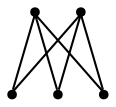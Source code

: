 graph {
  node [shape=point,comment="{\"directed\":false,\"doi\":\"10.1007/978-3-030-68766-3_4\",\"figure\":\"5 (1)\"}"]

  v0 [pos="278.3693549086994,367.27810582778875"]
  v1 [pos="555.9094055708872,367.27810582778875"]
  v2 [pos="463.3957135624128,367.27810582778875"]
  v3 [pos="370.88408022896135,367.27810582778875"]
  v4 [pos="185.8546057427808,367.27810582778875"]

  v0 -- v1 [id="-1",pos="278.3693549086994,367.27810582778875 324.62672551738257,506.05163270424026 509.6562079521154,506.05163270424026 555.9094055708872,367.27810582778875"]
  v4 -- v2 [id="-2",pos="185.8546057427808,367.27810582778875 232.11196840291177,506.05163270424026 417.1414190434357,506.05163270424026 463.3957135624128,367.27810582778875"]
  v4 -- v3 [id="-3",pos="185.8546057427808,367.27810582778875 232.11196840291177,459.7906560714146 324.62669372317373,459.7906560714146 370.88408022896135,367.27810582778875"]
  v4 -- v1 [id="-4",pos="185.8546057427808,367.27810582778875 232.11196840291177,552.3042793564382 509.65617615790654,552.3042793564382 555.9094055708872,367.27810582778875"]
  v0 -- v3 [id="-5",pos="278.3693549086994,367.27810582778875 309.20758343453303,398.11493900855146 340.0458358060233,398.11493900855146 370.88408022896135,367.27810582778875"]
  v0 -- v2 [id="-6",pos="278.3693549086994,367.27810582778875 324.62672551738257,459.7906560714146 417.1414826318534,459.7906560714146 463.3957135624128,367.27810582778875"]
}